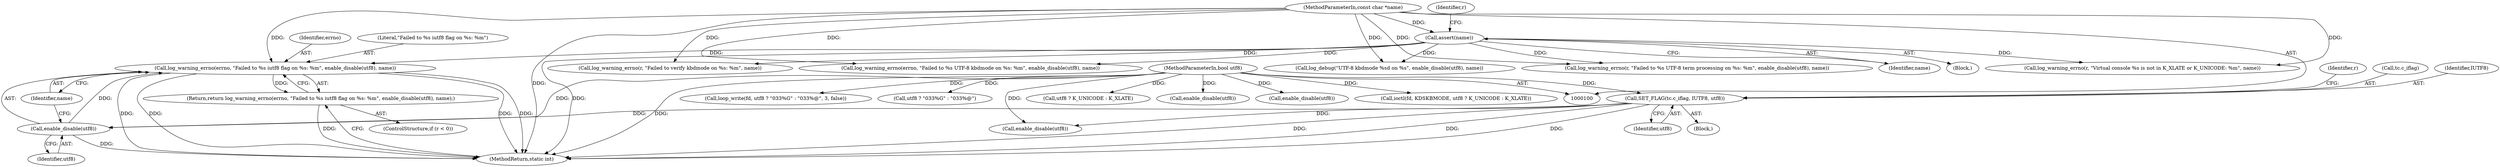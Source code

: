 digraph "0_systemd_9725f1a10f80f5e0ae7d9b60547458622aeb322f_2@pointer" {
"1000205" [label="(Call,log_warning_errno(errno, \"Failed to %s iutf8 flag on %s: %m\", enable_disable(utf8), name))"];
"1000208" [label="(Call,enable_disable(utf8))"];
"1000187" [label="(Call,SET_FLAG(tc.c_iflag, IUTF8, utf8))"];
"1000103" [label="(MethodParameterIn,bool utf8)"];
"1000107" [label="(Call,assert(name))"];
"1000101" [label="(MethodParameterIn,const char *name)"];
"1000204" [label="(Return,return log_warning_errno(errno, \"Failed to %s iutf8 flag on %s: %m\", enable_disable(utf8), name);)"];
"1000191" [label="(Identifier,IUTF8)"];
"1000140" [label="(Call,utf8 ? K_UNICODE : K_XLATE)"];
"1000170" [label="(Call,log_warning_errno(r, \"Failed to %s UTF-8 term processing on %s: %m\", enable_disable(utf8), name))"];
"1000200" [label="(ControlStructure,if (r < 0))"];
"1000194" [label="(Identifier,r)"];
"1000218" [label="(MethodReturn,static int)"];
"1000101" [label="(MethodParameterIn,const char *name)"];
"1000152" [label="(Call,enable_disable(utf8))"];
"1000192" [label="(Identifier,utf8)"];
"1000206" [label="(Identifier,errno)"];
"1000187" [label="(Call,SET_FLAG(tc.c_iflag, IUTF8, utf8))"];
"1000173" [label="(Call,enable_disable(utf8))"];
"1000207" [label="(Literal,\"Failed to %s iutf8 flag on %s: %m\")"];
"1000213" [label="(Call,enable_disable(utf8))"];
"1000107" [label="(Call,assert(name))"];
"1000205" [label="(Call,log_warning_errno(errno, \"Failed to %s iutf8 flag on %s: %m\", enable_disable(utf8), name))"];
"1000108" [label="(Identifier,name)"];
"1000208" [label="(Call,enable_disable(utf8))"];
"1000209" [label="(Identifier,utf8)"];
"1000186" [label="(Block,)"];
"1000103" [label="(MethodParameterIn,bool utf8)"];
"1000210" [label="(Identifier,name)"];
"1000110" [label="(Identifier,r)"];
"1000131" [label="(Call,log_warning_errno(r, \"Failed to verify kbdmode on %s: %m\", name))"];
"1000137" [label="(Call,ioctl(fd, KDSKBMODE, utf8 ? K_UNICODE : K_XLATE))"];
"1000149" [label="(Call,log_warning_errno(errno, \"Failed to %s UTF-8 kbdmode on %s: %m\", enable_disable(utf8), name))"];
"1000188" [label="(Call,tc.c_iflag)"];
"1000204" [label="(Return,return log_warning_errno(errno, \"Failed to %s iutf8 flag on %s: %m\", enable_disable(utf8), name);)"];
"1000104" [label="(Block,)"];
"1000157" [label="(Call,loop_write(fd, utf8 ? \"\033%G\" : \"\033%@\", 3, false))"];
"1000159" [label="(Call,utf8 ? \"\033%G\" : \"\033%@\")"];
"1000119" [label="(Call,log_warning_errno(r, \"Virtual console %s is not in K_XLATE or K_UNICODE: %m\", name))"];
"1000211" [label="(Call,log_debug(\"UTF-8 kbdmode %sd on %s\", enable_disable(utf8), name))"];
"1000205" -> "1000204"  [label="AST: "];
"1000205" -> "1000210"  [label="CFG: "];
"1000206" -> "1000205"  [label="AST: "];
"1000207" -> "1000205"  [label="AST: "];
"1000208" -> "1000205"  [label="AST: "];
"1000210" -> "1000205"  [label="AST: "];
"1000204" -> "1000205"  [label="CFG: "];
"1000205" -> "1000218"  [label="DDG: "];
"1000205" -> "1000218"  [label="DDG: "];
"1000205" -> "1000218"  [label="DDG: "];
"1000205" -> "1000218"  [label="DDG: "];
"1000205" -> "1000204"  [label="DDG: "];
"1000208" -> "1000205"  [label="DDG: "];
"1000107" -> "1000205"  [label="DDG: "];
"1000101" -> "1000205"  [label="DDG: "];
"1000208" -> "1000209"  [label="CFG: "];
"1000209" -> "1000208"  [label="AST: "];
"1000210" -> "1000208"  [label="CFG: "];
"1000208" -> "1000218"  [label="DDG: "];
"1000187" -> "1000208"  [label="DDG: "];
"1000103" -> "1000208"  [label="DDG: "];
"1000187" -> "1000186"  [label="AST: "];
"1000187" -> "1000192"  [label="CFG: "];
"1000188" -> "1000187"  [label="AST: "];
"1000191" -> "1000187"  [label="AST: "];
"1000192" -> "1000187"  [label="AST: "];
"1000194" -> "1000187"  [label="CFG: "];
"1000187" -> "1000218"  [label="DDG: "];
"1000187" -> "1000218"  [label="DDG: "];
"1000187" -> "1000218"  [label="DDG: "];
"1000103" -> "1000187"  [label="DDG: "];
"1000187" -> "1000213"  [label="DDG: "];
"1000103" -> "1000100"  [label="AST: "];
"1000103" -> "1000218"  [label="DDG: "];
"1000103" -> "1000137"  [label="DDG: "];
"1000103" -> "1000140"  [label="DDG: "];
"1000103" -> "1000152"  [label="DDG: "];
"1000103" -> "1000157"  [label="DDG: "];
"1000103" -> "1000159"  [label="DDG: "];
"1000103" -> "1000173"  [label="DDG: "];
"1000103" -> "1000213"  [label="DDG: "];
"1000107" -> "1000104"  [label="AST: "];
"1000107" -> "1000108"  [label="CFG: "];
"1000108" -> "1000107"  [label="AST: "];
"1000110" -> "1000107"  [label="CFG: "];
"1000107" -> "1000218"  [label="DDG: "];
"1000101" -> "1000107"  [label="DDG: "];
"1000107" -> "1000119"  [label="DDG: "];
"1000107" -> "1000131"  [label="DDG: "];
"1000107" -> "1000149"  [label="DDG: "];
"1000107" -> "1000170"  [label="DDG: "];
"1000107" -> "1000211"  [label="DDG: "];
"1000101" -> "1000100"  [label="AST: "];
"1000101" -> "1000218"  [label="DDG: "];
"1000101" -> "1000119"  [label="DDG: "];
"1000101" -> "1000131"  [label="DDG: "];
"1000101" -> "1000149"  [label="DDG: "];
"1000101" -> "1000170"  [label="DDG: "];
"1000101" -> "1000211"  [label="DDG: "];
"1000204" -> "1000200"  [label="AST: "];
"1000218" -> "1000204"  [label="CFG: "];
"1000204" -> "1000218"  [label="DDG: "];
}
